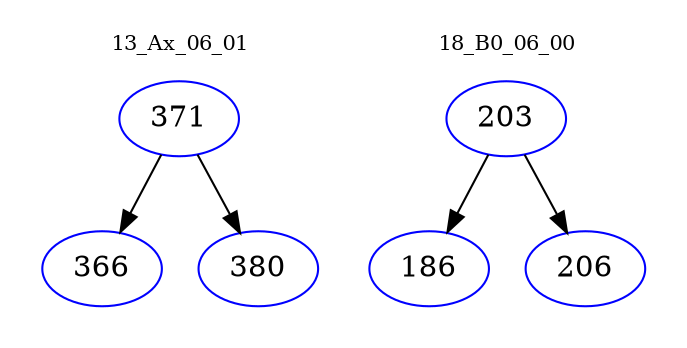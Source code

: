 digraph{
subgraph cluster_0 {
color = white
label = "13_Ax_06_01";
fontsize=10;
T0_371 [label="371", color="blue"]
T0_371 -> T0_366 [color="black"]
T0_366 [label="366", color="blue"]
T0_371 -> T0_380 [color="black"]
T0_380 [label="380", color="blue"]
}
subgraph cluster_1 {
color = white
label = "18_B0_06_00";
fontsize=10;
T1_203 [label="203", color="blue"]
T1_203 -> T1_186 [color="black"]
T1_186 [label="186", color="blue"]
T1_203 -> T1_206 [color="black"]
T1_206 [label="206", color="blue"]
}
}
